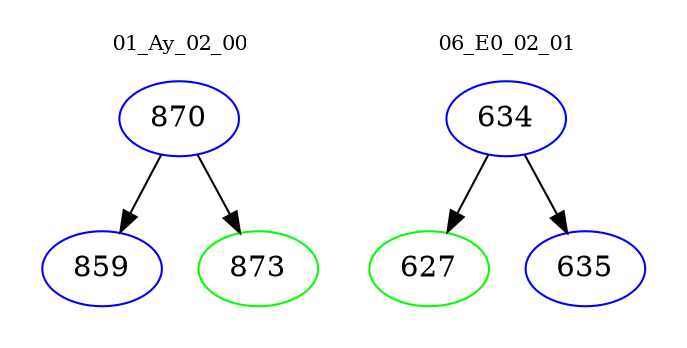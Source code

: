 digraph{
subgraph cluster_0 {
color = white
label = "01_Ay_02_00";
fontsize=10;
T0_870 [label="870", color="blue"]
T0_870 -> T0_859 [color="black"]
T0_859 [label="859", color="blue"]
T0_870 -> T0_873 [color="black"]
T0_873 [label="873", color="green"]
}
subgraph cluster_1 {
color = white
label = "06_E0_02_01";
fontsize=10;
T1_634 [label="634", color="blue"]
T1_634 -> T1_627 [color="black"]
T1_627 [label="627", color="green"]
T1_634 -> T1_635 [color="black"]
T1_635 [label="635", color="blue"]
}
}

